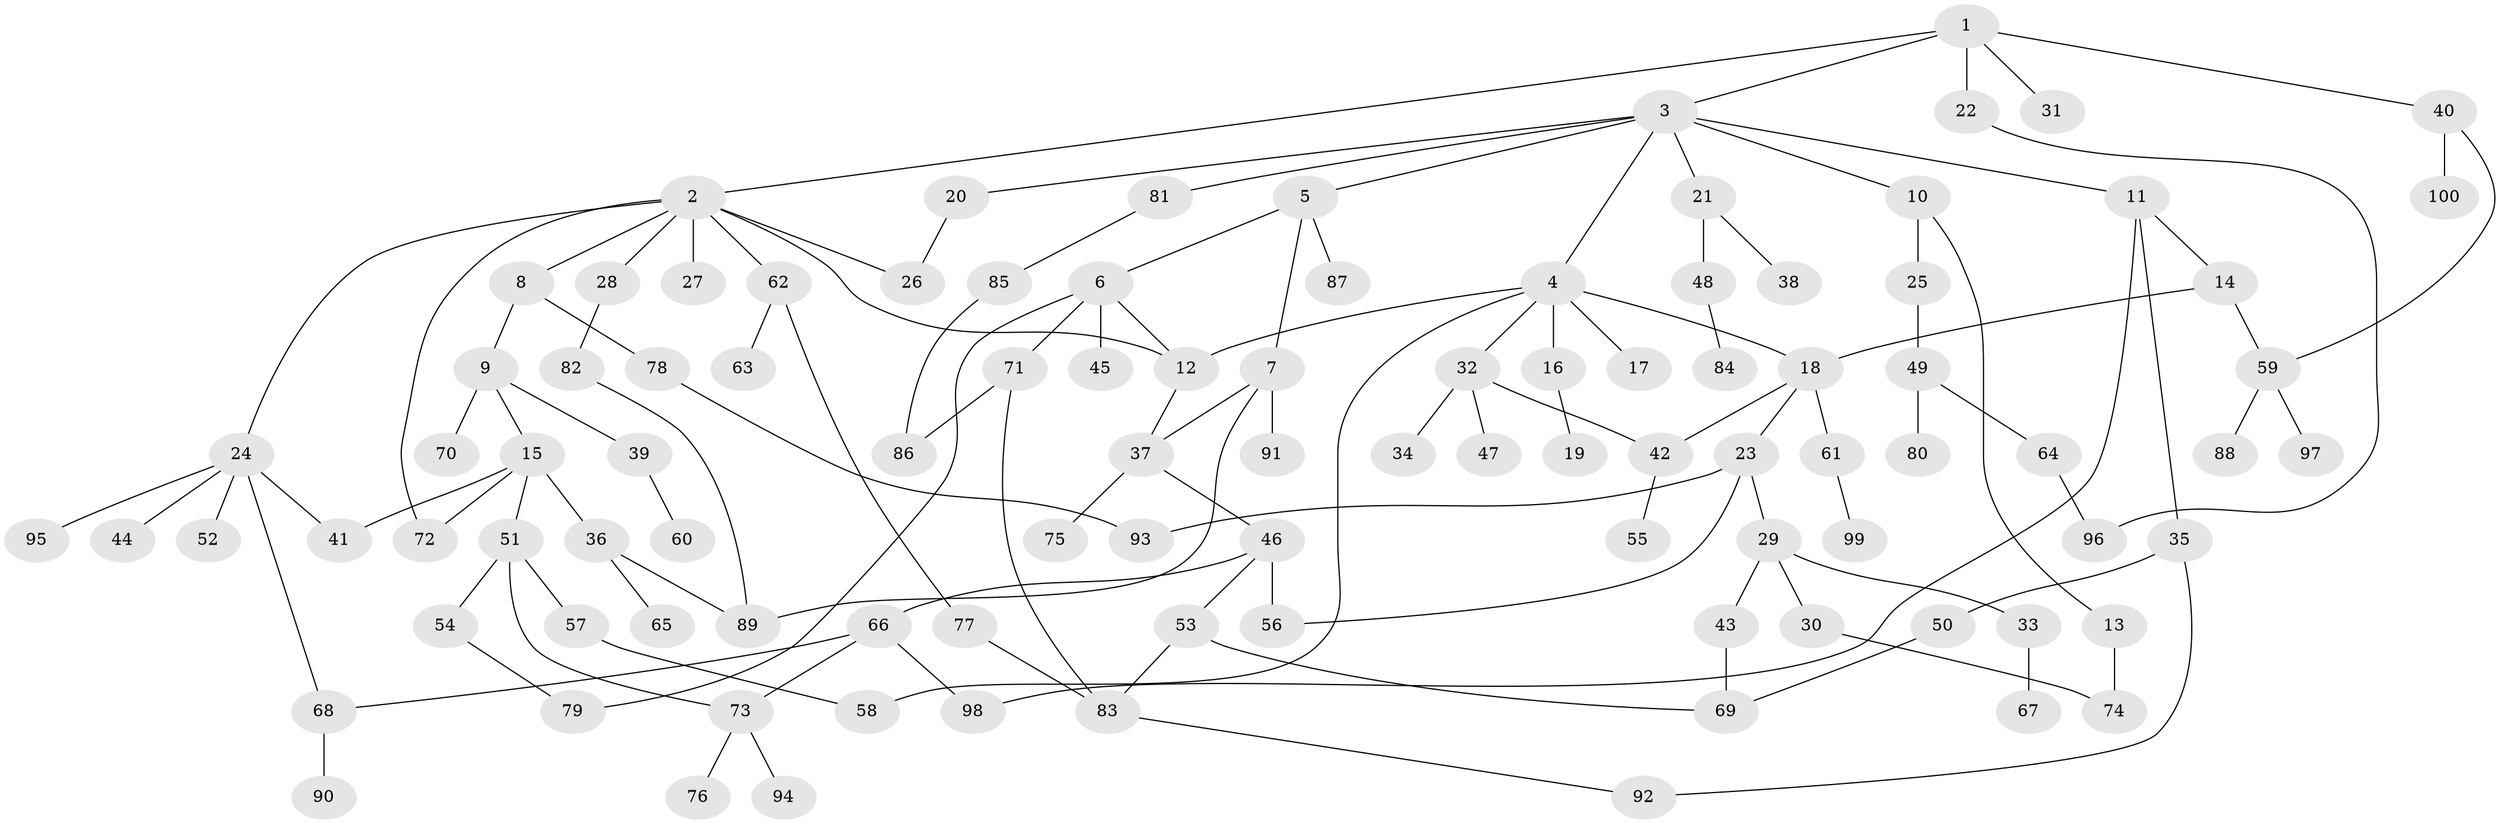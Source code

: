 // Generated by graph-tools (version 1.1) at 2025/54/02/21/25 11:54:43]
// undirected, 100 vertices, 125 edges
graph export_dot {
graph [start="1"]
  node [color=gray90,style=filled];
  1;
  2;
  3;
  4;
  5;
  6;
  7;
  8;
  9;
  10;
  11;
  12;
  13;
  14;
  15;
  16;
  17;
  18;
  19;
  20;
  21;
  22;
  23;
  24;
  25;
  26;
  27;
  28;
  29;
  30;
  31;
  32;
  33;
  34;
  35;
  36;
  37;
  38;
  39;
  40;
  41;
  42;
  43;
  44;
  45;
  46;
  47;
  48;
  49;
  50;
  51;
  52;
  53;
  54;
  55;
  56;
  57;
  58;
  59;
  60;
  61;
  62;
  63;
  64;
  65;
  66;
  67;
  68;
  69;
  70;
  71;
  72;
  73;
  74;
  75;
  76;
  77;
  78;
  79;
  80;
  81;
  82;
  83;
  84;
  85;
  86;
  87;
  88;
  89;
  90;
  91;
  92;
  93;
  94;
  95;
  96;
  97;
  98;
  99;
  100;
  1 -- 2;
  1 -- 3;
  1 -- 22;
  1 -- 31;
  1 -- 40;
  2 -- 8;
  2 -- 24;
  2 -- 26;
  2 -- 27;
  2 -- 28;
  2 -- 62;
  2 -- 72;
  2 -- 12;
  3 -- 4;
  3 -- 5;
  3 -- 10;
  3 -- 11;
  3 -- 20;
  3 -- 21;
  3 -- 81;
  4 -- 16;
  4 -- 17;
  4 -- 32;
  4 -- 58;
  4 -- 18;
  4 -- 12;
  5 -- 6;
  5 -- 7;
  5 -- 87;
  6 -- 12;
  6 -- 45;
  6 -- 71;
  6 -- 79;
  7 -- 37;
  7 -- 89;
  7 -- 91;
  8 -- 9;
  8 -- 78;
  9 -- 15;
  9 -- 39;
  9 -- 70;
  10 -- 13;
  10 -- 25;
  11 -- 14;
  11 -- 35;
  11 -- 98;
  12 -- 37;
  13 -- 74;
  14 -- 18;
  14 -- 59;
  15 -- 36;
  15 -- 51;
  15 -- 41;
  15 -- 72;
  16 -- 19;
  18 -- 23;
  18 -- 42;
  18 -- 61;
  20 -- 26;
  21 -- 38;
  21 -- 48;
  22 -- 96;
  23 -- 29;
  23 -- 93;
  23 -- 56;
  24 -- 41;
  24 -- 44;
  24 -- 52;
  24 -- 68;
  24 -- 95;
  25 -- 49;
  28 -- 82;
  29 -- 30;
  29 -- 33;
  29 -- 43;
  30 -- 74;
  32 -- 34;
  32 -- 47;
  32 -- 42;
  33 -- 67;
  35 -- 50;
  35 -- 92;
  36 -- 65;
  36 -- 89;
  37 -- 46;
  37 -- 75;
  39 -- 60;
  40 -- 100;
  40 -- 59;
  42 -- 55;
  43 -- 69;
  46 -- 53;
  46 -- 56;
  46 -- 66;
  48 -- 84;
  49 -- 64;
  49 -- 80;
  50 -- 69;
  51 -- 54;
  51 -- 57;
  51 -- 73;
  53 -- 83;
  53 -- 69;
  54 -- 79;
  57 -- 58;
  59 -- 88;
  59 -- 97;
  61 -- 99;
  62 -- 63;
  62 -- 77;
  64 -- 96;
  66 -- 73;
  66 -- 68;
  66 -- 98;
  68 -- 90;
  71 -- 83;
  71 -- 86;
  73 -- 76;
  73 -- 94;
  77 -- 83;
  78 -- 93;
  81 -- 85;
  82 -- 89;
  83 -- 92;
  85 -- 86;
}
